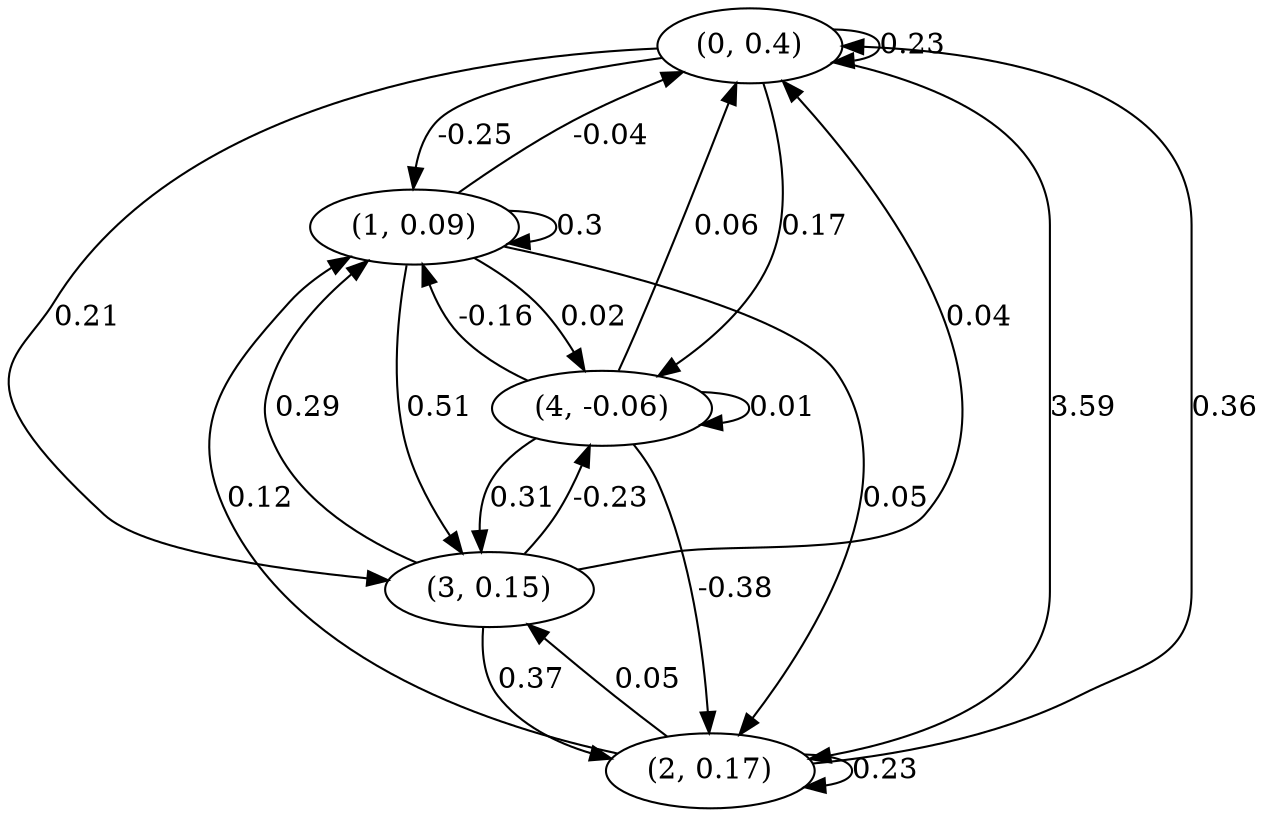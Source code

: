 digraph {
    0 [ label = "(0, 0.4)" ]
    1 [ label = "(1, 0.09)" ]
    2 [ label = "(2, 0.17)" ]
    3 [ label = "(3, 0.15)" ]
    4 [ label = "(4, -0.06)" ]
    0 -> 0 [ label = "0.23" ]
    1 -> 1 [ label = "0.3" ]
    2 -> 2 [ label = "0.23" ]
    4 -> 4 [ label = "0.01" ]
    1 -> 0 [ label = "-0.04" ]
    2 -> 0 [ label = "0.36" ]
    3 -> 0 [ label = "0.04" ]
    4 -> 0 [ label = "0.06" ]
    0 -> 1 [ label = "-0.25" ]
    2 -> 1 [ label = "0.12" ]
    3 -> 1 [ label = "0.29" ]
    4 -> 1 [ label = "-0.16" ]
    0 -> 2 [ label = "3.59" ]
    1 -> 2 [ label = "0.05" ]
    3 -> 2 [ label = "0.37" ]
    4 -> 2 [ label = "-0.38" ]
    0 -> 3 [ label = "0.21" ]
    1 -> 3 [ label = "0.51" ]
    2 -> 3 [ label = "0.05" ]
    4 -> 3 [ label = "0.31" ]
    0 -> 4 [ label = "0.17" ]
    1 -> 4 [ label = "0.02" ]
    3 -> 4 [ label = "-0.23" ]
}

